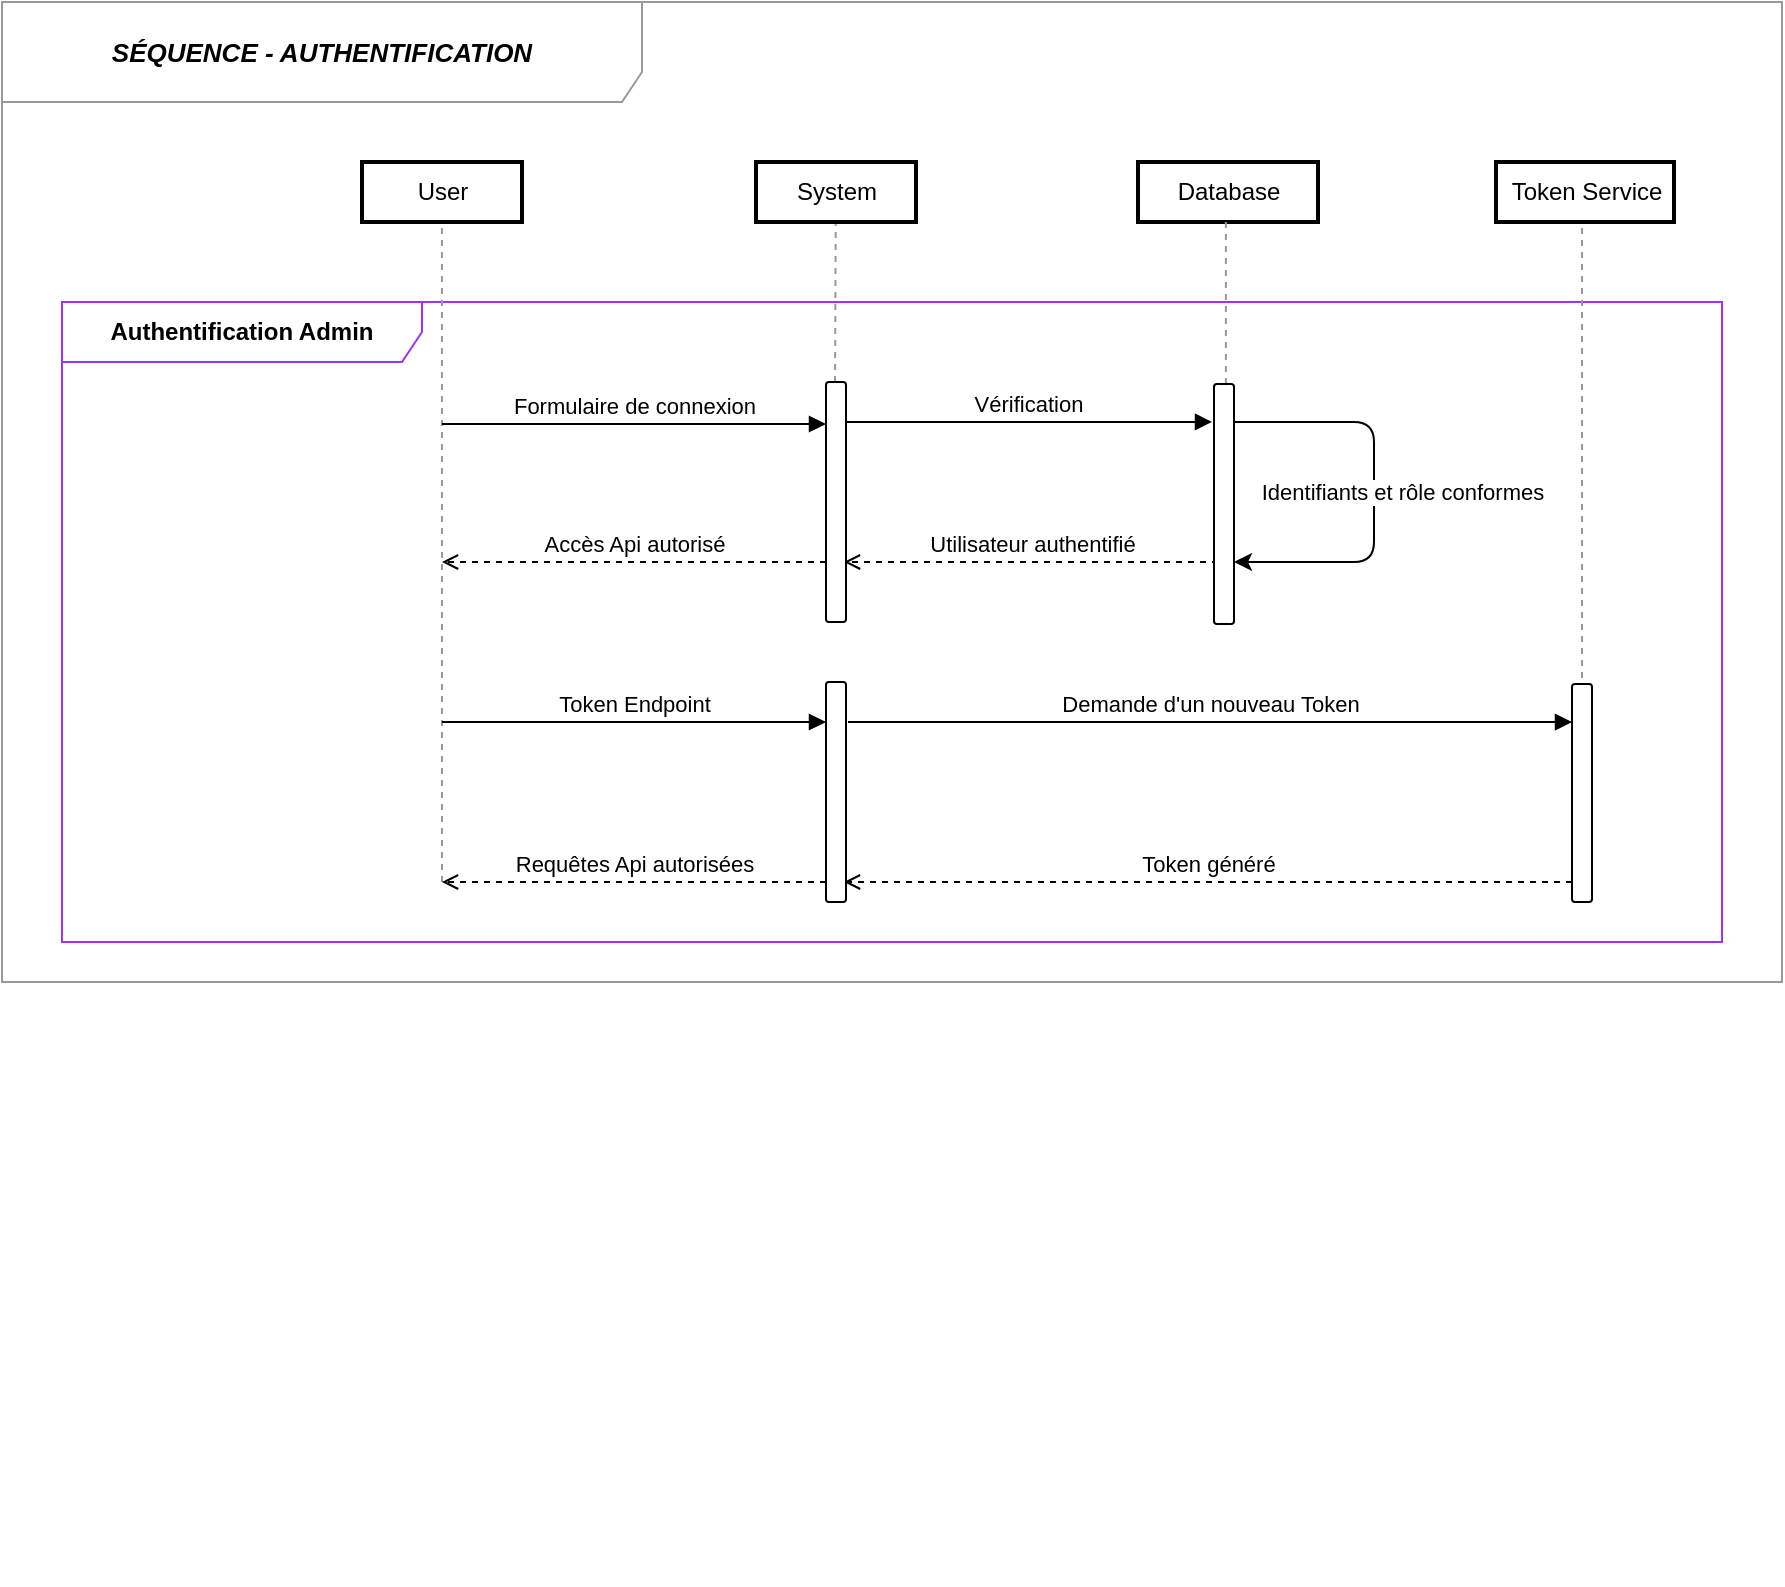 <mxfile version="14.4.7" type="device" pages="3"><diagram id="97yKl8OY9-flEvL32o-E" name="Page-1"><mxGraphModel dx="1917" dy="595" grid="1" gridSize="10" guides="1" tooltips="1" connect="1" arrows="1" fold="1" page="1" pageScale="1" pageWidth="827" pageHeight="1169" math="0" shadow="0"><root><mxCell id="0"/><mxCell id="1" parent="0"/><mxCell id="2PDcDHNJ80dxET8YKz-v-1" value="&lt;div style=&quot;text-align: left&quot;&gt;&lt;span style=&quot;font-size: 13px&quot;&gt;&lt;b&gt;&lt;i&gt;SÉQUENCE - AUTHENTIFICATION&lt;/i&gt;&lt;/b&gt;&lt;/span&gt;&lt;br&gt;&lt;/div&gt;" style="shape=umlFrame;whiteSpace=wrap;html=1;gradientColor=none;swimlaneFillColor=#ffffff;width=320;height=50;strokeColor=#999999;" parent="1" vertex="1"><mxGeometry x="-790" y="70" width="890" height="490" as="geometry"/></mxCell><mxCell id="2PDcDHNJ80dxET8YKz-v-2" value="&lt;div style=&quot;text-align: left&quot;&gt;&lt;span style=&quot;background-color: rgb(255 , 255 , 255)&quot;&gt;&lt;b&gt;Authentification Admin&lt;/b&gt;&lt;/span&gt;&lt;/div&gt;" style="shape=umlFrame;whiteSpace=wrap;html=1;swimlaneFillColor=none;width=180;height=30;strokeColor=#9933FF;" parent="1" vertex="1"><mxGeometry x="-760" y="220" width="830" height="320" as="geometry"/></mxCell><mxCell id="2PDcDHNJ80dxET8YKz-v-4" value="" style="endArrow=none;dashed=1;html=1;exitX=0.4;exitY=1;exitDx=0;exitDy=0;exitPerimeter=0;entryX=0.5;entryY=0;entryDx=0;entryDy=0;strokeColor=#999999;" parent="1" source="2PDcDHNJ80dxET8YKz-v-18" target="2PDcDHNJ80dxET8YKz-v-3" edge="1"><mxGeometry width="50" height="50" relative="1" as="geometry"><mxPoint x="-375" y="758" as="sourcePoint"/><mxPoint x="215.118" y="179.765" as="targetPoint"/></mxGeometry></mxCell><mxCell id="2PDcDHNJ80dxET8YKz-v-5" value="" style="endArrow=none;dashed=1;html=1;entryX=0.944;entryY=0.458;entryDx=0;entryDy=0;entryPerimeter=0;strokeColor=#999999;" parent="1" edge="1"><mxGeometry width="50" height="50" relative="1" as="geometry"><mxPoint x="-570" y="510" as="sourcePoint"/><mxPoint x="-570.014" y="177.502" as="targetPoint"/></mxGeometry></mxCell><mxCell id="2PDcDHNJ80dxET8YKz-v-6" value="User" style="html=1;rounded=0;perimeterSpacing=2;strokeWidth=2;" parent="1" vertex="1"><mxGeometry x="-610" y="150" width="80" height="30" as="geometry"/></mxCell><mxCell id="2PDcDHNJ80dxET8YKz-v-8" value="Token Service" style="html=1;rounded=0;perimeterSpacing=2;strokeWidth=2;" parent="1" vertex="1"><mxGeometry x="-43" y="150" width="89" height="30" as="geometry"/></mxCell><mxCell id="2PDcDHNJ80dxET8YKz-v-9" value="" style="endArrow=none;dashed=1;html=1;exitX=0.5;exitY=0.083;exitDx=0;exitDy=0;exitPerimeter=0;strokeColor=#999999;" parent="1" source="oSbIFqYpYDwff08S4qgl-8" edge="1"><mxGeometry width="50" height="50" relative="1" as="geometry"><mxPoint y="581.1" as="sourcePoint"/><mxPoint y="180" as="targetPoint"/></mxGeometry></mxCell><mxCell id="2PDcDHNJ80dxET8YKz-v-10" value="Formulaire de connexion" style="html=1;verticalAlign=bottom;endArrow=block;fontSize=11;" parent="1" target="2PDcDHNJ80dxET8YKz-v-18" edge="1"><mxGeometry width="80" relative="1" as="geometry"><mxPoint x="-570" y="281" as="sourcePoint"/><mxPoint x="-378.5" y="280" as="targetPoint"/></mxGeometry></mxCell><mxCell id="2PDcDHNJ80dxET8YKz-v-23" value="" style="edgeStyle=elbowEdgeStyle;elbow=horizontal;endArrow=classic;html=1;" parent="1" edge="1"><mxGeometry width="50" height="50" relative="1" as="geometry"><mxPoint x="-174" y="280" as="sourcePoint"/><mxPoint x="-174" y="350" as="targetPoint"/><Array as="points"><mxPoint x="-104" y="280"/><mxPoint x="-94" y="250"/></Array></mxGeometry></mxCell><mxCell id="2PDcDHNJ80dxET8YKz-v-24" value="&lt;span&gt;&lt;font style=&quot;font-size: 11px&quot;&gt;Identifiants et rôle conformes&lt;/font&gt;&lt;/span&gt;" style="edgeLabel;html=1;align=center;verticalAlign=middle;resizable=0;points=[];labelBackgroundColor=#FFFFFF;" parent="2PDcDHNJ80dxET8YKz-v-23" vertex="1" connectable="0"><mxGeometry x="0.595" y="4" relative="1" as="geometry"><mxPoint x="41" y="-39" as="offset"/></mxGeometry></mxCell><mxCell id="2PDcDHNJ80dxET8YKz-v-45" value="" style="endArrow=none;dashed=1;html=1;" parent="1" edge="1"><mxGeometry width="50" height="50" relative="1" as="geometry"><mxPoint y="860" as="sourcePoint"/><mxPoint y="860" as="targetPoint"/></mxGeometry></mxCell><mxCell id="oSbIFqYpYDwff08S4qgl-1" value="Database" style="html=1;rounded=0;perimeterSpacing=2;strokeWidth=2;" parent="1" vertex="1"><mxGeometry x="-222" y="150" width="90" height="30" as="geometry"/></mxCell><mxCell id="oSbIFqYpYDwff08S4qgl-3" value="Vérification" style="html=1;verticalAlign=bottom;endArrow=block;fontSize=11;entryX=-0.1;entryY=0.158;entryDx=0;entryDy=0;entryPerimeter=0;" parent="1" target="oSbIFqYpYDwff08S4qgl-5" edge="1"><mxGeometry width="80" relative="1" as="geometry"><mxPoint x="-368" y="280" as="sourcePoint"/><mxPoint x="-210" y="280" as="targetPoint"/></mxGeometry></mxCell><mxCell id="oSbIFqYpYDwff08S4qgl-4" value="" style="endArrow=none;dashed=1;html=1;strokeColor=#999999;" parent="1" source="oSbIFqYpYDwff08S4qgl-5" edge="1"><mxGeometry width="50" height="50" relative="1" as="geometry"><mxPoint x="-180" y="756" as="sourcePoint"/><mxPoint x="-178.057" y="180" as="targetPoint"/></mxGeometry></mxCell><mxCell id="2PDcDHNJ80dxET8YKz-v-3" value="System" style="html=1;rounded=0;perimeterSpacing=2;strokeWidth=2;" parent="1" vertex="1"><mxGeometry x="-413" y="150" width="80" height="30" as="geometry"/></mxCell><mxCell id="oSbIFqYpYDwff08S4qgl-6" value="Utilisateur authentifié" style="html=1;verticalAlign=bottom;endArrow=open;fontSize=11;endFill=0;exitX=0.2;exitY=0.256;exitDx=0;exitDy=0;exitPerimeter=0;dashed=1;" parent="1" edge="1"><mxGeometry width="80" relative="1" as="geometry"><mxPoint x="-182" y="350.04" as="sourcePoint"/><mxPoint x="-369" y="350" as="targetPoint"/><Array as="points"/></mxGeometry></mxCell><mxCell id="2PDcDHNJ80dxET8YKz-v-18" value="" style="html=1;points=[];perimeter=orthogonalPerimeter;rounded=1;gradientColor=none;" parent="1" vertex="1"><mxGeometry x="-378" y="260" width="10" height="120" as="geometry"/></mxCell><mxCell id="oSbIFqYpYDwff08S4qgl-5" value="" style="html=1;points=[];perimeter=orthogonalPerimeter;rounded=1;gradientColor=none;" parent="1" vertex="1"><mxGeometry x="-184" y="261" width="10" height="120" as="geometry"/></mxCell><mxCell id="oSbIFqYpYDwff08S4qgl-7" value="Demande d'un nouveau Token" style="html=1;verticalAlign=bottom;endArrow=block;fontSize=11;" parent="1" target="oSbIFqYpYDwff08S4qgl-8" edge="1"><mxGeometry width="80" relative="1" as="geometry"><mxPoint x="-367" y="430.04" as="sourcePoint"/><mxPoint x="-184" y="430" as="targetPoint"/></mxGeometry></mxCell><mxCell id="oSbIFqYpYDwff08S4qgl-8" value="" style="html=1;points=[];perimeter=orthogonalPerimeter;rounded=1;gradientColor=none;" parent="1" vertex="1"><mxGeometry x="-5" y="411" width="10" height="109" as="geometry"/></mxCell><mxCell id="oSbIFqYpYDwff08S4qgl-9" value="Token généré" style="html=1;verticalAlign=bottom;endArrow=open;fontSize=11;endFill=0;exitX=0.2;exitY=0.256;exitDx=0;exitDy=0;exitPerimeter=0;dashed=1;" parent="1" edge="1"><mxGeometry width="80" relative="1" as="geometry"><mxPoint x="-5" y="510.04" as="sourcePoint"/><mxPoint x="-369" y="510" as="targetPoint"/><Array as="points"/></mxGeometry></mxCell><mxCell id="oSbIFqYpYDwff08S4qgl-10" value="Requêtes Api autorisées" style="html=1;verticalAlign=bottom;endArrow=open;fontSize=11;endFill=0;exitX=0.2;exitY=0.256;exitDx=0;exitDy=0;exitPerimeter=0;dashed=1;" parent="1" edge="1"><mxGeometry width="80" relative="1" as="geometry"><mxPoint x="-378" y="510.04" as="sourcePoint"/><mxPoint x="-570" y="510" as="targetPoint"/><Array as="points"/></mxGeometry></mxCell><mxCell id="-27dwq1dB17AZkyhPFhm-1" value="" style="html=1;points=[];perimeter=orthogonalPerimeter;rounded=1;gradientColor=none;" parent="1" vertex="1"><mxGeometry x="-378" y="410" width="10" height="110" as="geometry"/></mxCell><mxCell id="-27dwq1dB17AZkyhPFhm-2" value="Token Endpoint" style="html=1;verticalAlign=bottom;endArrow=block;fontSize=11;" parent="1" edge="1"><mxGeometry width="80" relative="1" as="geometry"><mxPoint x="-570" y="430" as="sourcePoint"/><mxPoint x="-378" y="430" as="targetPoint"/></mxGeometry></mxCell><mxCell id="-27dwq1dB17AZkyhPFhm-3" value="Accès Api autorisé" style="html=1;verticalAlign=bottom;endArrow=open;fontSize=11;endFill=0;exitX=0.2;exitY=0.256;exitDx=0;exitDy=0;exitPerimeter=0;dashed=1;" parent="1" edge="1"><mxGeometry width="80" relative="1" as="geometry"><mxPoint x="-378" y="350.04" as="sourcePoint"/><mxPoint x="-570" y="350" as="targetPoint"/><Array as="points"/></mxGeometry></mxCell></root></mxGraphModel></diagram><diagram name="Livraison commande" id="ZWOuRkqsXb_EM6uH1fbn"><mxGraphModel dx="1394" dy="764" grid="1" gridSize="10" guides="1" tooltips="1" connect="1" arrows="1" fold="1" page="1" pageScale="1" pageWidth="1654" pageHeight="2336" math="0" shadow="0"><root><mxCell id="WEB0R3l4MGq5iQru9HjV-0"/><mxCell id="WEB0R3l4MGq5iQru9HjV-1" parent="WEB0R3l4MGq5iQru9HjV-0"/><mxCell id="R4cMAtItwCtdMwxK8LPQ-0" value="&lt;div style=&quot;text-align: center&quot;&gt;&lt;span style=&quot;background-color: rgb(255 , 255 , 255)&quot;&gt;&lt;b&gt;Livraison d'une commande&lt;/b&gt;&lt;/span&gt;&lt;/div&gt;" style="shape=umlFrame;whiteSpace=wrap;html=1;gradientColor=none;swimlaneFillColor=#ffffff;width=200;height=30;" parent="WEB0R3l4MGq5iQru9HjV-1" vertex="1"><mxGeometry x="120" y="80" width="1510" height="1390" as="geometry"/></mxCell><mxCell id="w8gGId_1zlBbqXzs5CFl-0" value="&lt;div style=&quot;text-align: left&quot;&gt;&lt;span style=&quot;background-color: rgb(255 , 255 , 255)&quot;&gt;&lt;b&gt;Statut du livreur&lt;/b&gt;&lt;/span&gt;&lt;/div&gt;" style="shape=umlFrame;whiteSpace=wrap;html=1;gradientColor=none;swimlaneFillColor=none;width=130;height=40;strokeColor=#009900;strokeWidth=2;" parent="WEB0R3l4MGq5iQru9HjV-1" vertex="1"><mxGeometry x="140" y="260" width="1110" height="1190" as="geometry"/></mxCell><mxCell id="uwbu0SGi8edDNDlaioiN-0" value="&lt;div style=&quot;text-align: left&quot;&gt;&lt;span style=&quot;background-color: rgb(255 , 255 , 255)&quot;&gt;&lt;b&gt;Calcul temps de livraison&lt;/b&gt;&lt;/span&gt;&lt;/div&gt;" style="shape=umlFrame;whiteSpace=wrap;html=1;gradientColor=none;swimlaneFillColor=none;width=180;height=34;strokeColor=#3399FF;strokeWidth=2;" parent="WEB0R3l4MGq5iQru9HjV-1" vertex="1"><mxGeometry x="174" y="420" width="1048" height="530" as="geometry"/></mxCell><mxCell id="3eG5eJjS178SuLSOCHhJ-0" value="&lt;div style=&quot;text-align: left&quot;&gt;&lt;span style=&quot;background-color: rgb(255 , 255 , 255)&quot;&gt;&lt;b&gt;Acceptation livraison&lt;/b&gt;&lt;/span&gt;&lt;/div&gt;" style="shape=umlFrame;whiteSpace=wrap;html=1;gradientColor=none;swimlaneFillColor=none;width=162;height=30;strokeColor=#FF3333;" parent="WEB0R3l4MGq5iQru9HjV-1" vertex="1"><mxGeometry x="200" y="667" width="1000" height="263" as="geometry"/></mxCell><mxCell id="ssteEtRukq2e38VHEVAg-7" value="&lt;div style=&quot;text-align: left&quot;&gt;&lt;span style=&quot;background-color: rgb(255 , 255 , 255)&quot;&gt;&lt;b&gt;Paiement sur place&lt;/b&gt;&lt;/span&gt;&lt;/div&gt;" style="shape=umlFrame;whiteSpace=wrap;html=1;gradientColor=none;swimlaneFillColor=none;width=146;height=30;strokeColor=#3399FF;strokeWidth=2;" parent="WEB0R3l4MGq5iQru9HjV-1" vertex="1"><mxGeometry x="171" y="1160" width="1048" height="100" as="geometry"/></mxCell><mxCell id="354mneva1Qrx9jrgCuiJ-0" value="" style="shape=umlLifeline;participant=umlActor;perimeter=lifelinePerimeter;whiteSpace=wrap;html=1;container=1;collapsible=0;recursiveResize=0;verticalAlign=top;spacingTop=36;labelBackgroundColor=#ffffff;outlineConnect=0;rounded=1;strokeColor=#009900;gradientColor=none;size=40;" parent="WEB0R3l4MGq5iQru9HjV-1" vertex="1"><mxGeometry x="220" y="150" width="20" height="1290" as="geometry"/></mxCell><mxCell id="T_Lq2l1ZhFdLMep7qThl-0" value="" style="shape=umlLifeline;participant=umlActor;perimeter=lifelinePerimeter;whiteSpace=wrap;html=1;container=1;collapsible=0;recursiveResize=0;verticalAlign=top;spacingTop=36;labelBackgroundColor=#ffffff;outlineConnect=0;rounded=1;strokeColor=#009900;gradientColor=none;size=40;" parent="WEB0R3l4MGq5iQru9HjV-1" vertex="1"><mxGeometry x="940" y="150" width="20" height="1290" as="geometry"/></mxCell><mxCell id="8b4yy8906pjeOTomN8t--4" value="" style="html=1;points=[];perimeter=orthogonalPerimeter;rounded=1;gradientColor=none;" parent="T_Lq2l1ZhFdLMep7qThl-0" vertex="1"><mxGeometry x="5" y="130" width="10" height="130" as="geometry"/></mxCell><mxCell id="WPyGbicEcxAgXqHUyOIj-2" value="" style="html=1;points=[];perimeter=orthogonalPerimeter;rounded=1;gradientColor=none;" parent="T_Lq2l1ZhFdLMep7qThl-0" vertex="1"><mxGeometry x="5" y="830" width="10" height="170" as="geometry"/></mxCell><mxCell id="uOnJpqTVTXsAI9ddlCGG-0" value="" style="shape=umlLifeline;participant=umlActor;perimeter=lifelinePerimeter;whiteSpace=wrap;html=1;container=1;collapsible=0;recursiveResize=0;verticalAlign=top;spacingTop=36;labelBackgroundColor=#ffffff;outlineConnect=0;rounded=1;strokeColor=#009900;gradientColor=none;size=40;" parent="WEB0R3l4MGq5iQru9HjV-1" vertex="1"><mxGeometry x="1150" y="150" width="20" height="1290" as="geometry"/></mxCell><mxCell id="ssteEtRukq2e38VHEVAg-8" value="" style="html=1;points=[];perimeter=orthogonalPerimeter;rounded=1;gradientColor=none;" parent="uOnJpqTVTXsAI9ddlCGG-0" vertex="1"><mxGeometry x="5" y="1035" width="10" height="62" as="geometry"/></mxCell><mxCell id="pNqK_z4IAS50ytQpRtOB-0" value=":Livreur&lt;br&gt;" style="text;html=1;resizable=0;points=[];autosize=1;align=center;verticalAlign=top;spacingTop=-4;" parent="WEB0R3l4MGq5iQru9HjV-1" vertex="1"><mxGeometry x="200" y="200" width="60" height="20" as="geometry"/></mxCell><mxCell id="pNqK_z4IAS50ytQpRtOB-1" value=":Système de &lt;br&gt;géolocalisation" style="text;html=1;resizable=0;points=[];autosize=1;align=center;verticalAlign=top;spacingTop=-4;" parent="WEB0R3l4MGq5iQru9HjV-1" vertex="1"><mxGeometry x="905" y="200" width="90" height="30" as="geometry"/></mxCell><mxCell id="pNqK_z4IAS50ytQpRtOB-2" value=":Système de&lt;br&gt;paiement&lt;br&gt;" style="text;html=1;resizable=0;points=[];autosize=1;align=center;verticalAlign=top;spacingTop=-4;" parent="WEB0R3l4MGq5iQru9HjV-1" vertex="1"><mxGeometry x="1120" y="200" width="80" height="30" as="geometry"/></mxCell><mxCell id="ohSg3kIBQiObtV7oMPIW-0" value=":System" style="html=1;gradientColor=none;rounded=1;" parent="WEB0R3l4MGq5iQru9HjV-1" vertex="1"><mxGeometry x="434" y="150" width="110" height="50" as="geometry"/></mxCell><mxCell id="BLJwd0H3DOx2jD2qijBZ-0" value="" style="endArrow=none;dashed=1;html=1;" parent="WEB0R3l4MGq5iQru9HjV-1" source="ssteEtRukq2e38VHEVAg-4" edge="1"><mxGeometry width="50" height="50" relative="1" as="geometry"><mxPoint x="489" y="280" as="sourcePoint"/><mxPoint x="489" y="200" as="targetPoint"/></mxGeometry></mxCell><mxCell id="gqORri92tehJHnuZKqOa-0" value="envoiAdresseClient()" style="html=1;verticalAlign=bottom;endArrow=block;fontSize=11;exitX=1.247;exitY=0.043;exitDx=0;exitDy=0;exitPerimeter=0;" parent="WEB0R3l4MGq5iQru9HjV-1" edge="1"><mxGeometry width="80" relative="1" as="geometry"><mxPoint x="496.143" y="321.429" as="sourcePoint"/><mxPoint x="945" y="321.429" as="targetPoint"/></mxGeometry></mxCell><mxCell id="CLehg4S_KWj9fMtEqtsN-0" value="positionLivreur()" style="html=1;verticalAlign=bottom;endArrow=block;fontSize=11;" parent="WEB0R3l4MGq5iQru9HjV-1" edge="1"><mxGeometry x="0.25" y="-54" width="80" relative="1" as="geometry"><mxPoint x="955" y="322.833" as="sourcePoint"/><mxPoint x="955" y="382.833" as="targetPoint"/><Array as="points"><mxPoint x="1045" y="322.833"/><mxPoint x="1045" y="382.833"/></Array><mxPoint x="50" y="34" as="offset"/></mxGeometry></mxCell><mxCell id="JFjG7IoQuf7xKy9AYRL7-0" value="returnPositionLivreur" style="html=1;verticalAlign=bottom;endArrow=open;fontSize=11;dashed=1;endFill=0;" parent="WEB0R3l4MGq5iQru9HjV-1" target="8b4yy8906pjeOTomN8t--2" edge="1"><mxGeometry width="80" relative="1" as="geometry"><mxPoint x="945" y="389" as="sourcePoint"/><mxPoint x="432" y="389" as="targetPoint"/></mxGeometry></mxCell><mxCell id="uwbu0SGi8edDNDlaioiN-1" value="" style="endArrow=none;dashed=1;html=1;strokeColor=#3399FF;exitX=-0.001;exitY=0.539;exitDx=0;exitDy=0;exitPerimeter=0;entryX=1.002;entryY=0.535;entryDx=0;entryDy=0;entryPerimeter=0;" parent="WEB0R3l4MGq5iQru9HjV-1" edge="1"><mxGeometry width="50" height="50" relative="1" as="geometry"><mxPoint x="172.941" y="565.353" as="sourcePoint"/><mxPoint x="1223.529" y="564.176" as="targetPoint"/></mxGeometry></mxCell><mxCell id="6GtWOhxDiiX65euD6Abx-0" value="&lt;b&gt;&lt;font color=&quot;#3399ff&quot;&gt;Si durée livraison &amp;gt; 20min&lt;/font&gt;&lt;/b&gt;" style="text;html=1;" parent="WEB0R3l4MGq5iQru9HjV-1" vertex="1"><mxGeometry x="183.5" y="475" width="140" height="30" as="geometry"/></mxCell><mxCell id="6GtWOhxDiiX65euD6Abx-1" value="&lt;b&gt;&lt;font color=&quot;#3399ff&quot;&gt;Si durée livraison &amp;lt; 20min&lt;/font&gt;&lt;/b&gt;" style="text;html=1;" parent="WEB0R3l4MGq5iQru9HjV-1" vertex="1"><mxGeometry x="183.5" y="578" width="140" height="30" as="geometry"/></mxCell><mxCell id="Wh5oMp81qJ1DH_Tn5o5D-0" value="stopLivraison" style="html=1;verticalAlign=bottom;endArrow=open;fontSize=11;dashed=1;endFill=0;" parent="WEB0R3l4MGq5iQru9HjV-1" edge="1"><mxGeometry width="80" relative="1" as="geometry"><mxPoint x="484" y="530.0" as="sourcePoint"/><mxPoint x="231.5" y="530" as="targetPoint"/></mxGeometry></mxCell><mxCell id="Wh5oMp81qJ1DH_Tn5o5D-1" value="startLivraison" style="html=1;verticalAlign=bottom;endArrow=open;fontSize=11;dashed=1;endFill=0;" parent="WEB0R3l4MGq5iQru9HjV-1" edge="1"><mxGeometry width="80" relative="1" as="geometry"><mxPoint x="485" y="876.0" as="sourcePoint"/><mxPoint x="231" y="876" as="targetPoint"/></mxGeometry></mxCell><mxCell id="9GJlBmEMQRUmACbdeUsp-0" value="&lt;font color=&quot;#009900&quot;&gt;&lt;b&gt;Si statut = libre&lt;/b&gt;&lt;/font&gt;" style="text;html=1;resizable=0;points=[];autosize=1;align=left;verticalAlign=top;spacingTop=-4;fontSize=11;strokeWidth=1;" parent="WEB0R3l4MGq5iQru9HjV-1" vertex="1"><mxGeometry x="150" y="313" width="90" height="10" as="geometry"/></mxCell><mxCell id="_9ehdp3Di0DgGZwLJUIL-0" value="" style="endArrow=none;dashed=1;html=1;strokeColor=#009900;exitX=-0.001;exitY=0.748;exitDx=0;exitDy=0;exitPerimeter=0;" parent="WEB0R3l4MGq5iQru9HjV-1" edge="1"><mxGeometry width="50" height="50" relative="1" as="geometry"><mxPoint x="140" y="976" as="sourcePoint"/><mxPoint x="1250" y="979" as="targetPoint"/></mxGeometry></mxCell><mxCell id="8b4yy8906pjeOTomN8t--2" value="" style="html=1;points=[];perimeter=orthogonalPerimeter;rounded=1;gradientColor=none;" parent="WEB0R3l4MGq5iQru9HjV-1" vertex="1"><mxGeometry x="484" y="280" width="10" height="380" as="geometry"/></mxCell><mxCell id="8b4yy8906pjeOTomN8t--5" value="affichageInfosLivraison" style="html=1;verticalAlign=bottom;endArrow=open;fontSize=11;dashed=1;endFill=0;" parent="WEB0R3l4MGq5iQru9HjV-1" edge="1"><mxGeometry width="80" relative="1" as="geometry"><mxPoint x="484" y="635.0" as="sourcePoint"/><mxPoint x="230" y="635.0" as="targetPoint"/></mxGeometry></mxCell><mxCell id="WPyGbicEcxAgXqHUyOIj-0" value="modificationStatut" style="html=1;verticalAlign=bottom;endArrow=open;fontSize=11;dashed=1;endFill=0;exitX=0.6;exitY=0.978;exitDx=0;exitDy=0;exitPerimeter=0;" parent="WEB0R3l4MGq5iQru9HjV-1" edge="1"><mxGeometry width="80" relative="1" as="geometry"><mxPoint x="491.429" y="906.0" as="sourcePoint"/><mxPoint x="230.071" y="906.0" as="targetPoint"/></mxGeometry></mxCell><mxCell id="WPyGbicEcxAgXqHUyOIj-1" value="&lt;font color=&quot;#009900&quot;&gt;&lt;b&gt;Si statut = en livraison&lt;/b&gt;&lt;/font&gt;" style="text;html=1;resizable=0;points=[];autosize=1;align=left;verticalAlign=top;spacingTop=-4;fontSize=11;strokeWidth=1;" parent="WEB0R3l4MGq5iQru9HjV-1" vertex="1"><mxGeometry x="150" y="990" width="130" height="10" as="geometry"/></mxCell><mxCell id="WPyGbicEcxAgXqHUyOIj-3" value="positionLivreur()" style="html=1;verticalAlign=bottom;endArrow=block;fontSize=11;entryX=1.265;entryY=0.307;entryDx=0;entryDy=0;entryPerimeter=0;" parent="WEB0R3l4MGq5iQru9HjV-1" edge="1"><mxGeometry x="0.166" y="-47" width="80" relative="1" as="geometry"><mxPoint x="955" y="1016.333" as="sourcePoint"/><mxPoint x="957.647" y="1048.676" as="targetPoint"/><Array as="points"><mxPoint x="1045" y="1016.333"/><mxPoint x="1045" y="1048.5"/><mxPoint x="1000" y="1048.5"/></Array><mxPoint x="45" y="35" as="offset"/></mxGeometry></mxCell><mxCell id="WPyGbicEcxAgXqHUyOIj-4" value="" style="html=1;points=[];perimeter=orthogonalPerimeter;rounded=1;gradientColor=none;" parent="WEB0R3l4MGq5iQru9HjV-1" vertex="1"><mxGeometry x="484" y="975" width="10" height="175" as="geometry"/></mxCell><mxCell id="WPyGbicEcxAgXqHUyOIj-5" value="returnPositionLivreur" style="html=1;verticalAlign=bottom;endArrow=open;fontSize=11;dashed=1;endFill=0;" parent="WEB0R3l4MGq5iQru9HjV-1" target="WPyGbicEcxAgXqHUyOIj-4" edge="1"><mxGeometry width="80" relative="1" as="geometry"><mxPoint x="945" y="1046.5" as="sourcePoint"/><mxPoint x="510" y="1047" as="targetPoint"/></mxGeometry></mxCell><mxCell id="WPyGbicEcxAgXqHUyOIj-8" value="actualisationPosition()" style="html=1;verticalAlign=bottom;endArrow=block;fontSize=11;entryX=1.265;entryY=0.307;entryDx=0;entryDy=0;entryPerimeter=0;" parent="WEB0R3l4MGq5iQru9HjV-1" edge="1"><mxGeometry x="0.166" y="-68" width="80" relative="1" as="geometry"><mxPoint x="494" y="1081.333" as="sourcePoint"/><mxPoint x="496.647" y="1113.676" as="targetPoint"/><Array as="points"><mxPoint x="584" y="1081.333"/><mxPoint x="584" y="1113.5"/><mxPoint x="539" y="1113.5"/></Array><mxPoint x="68" y="61" as="offset"/></mxGeometry></mxCell><mxCell id="WPyGbicEcxAgXqHUyOIj-9" value="modificationStatut" style="html=1;verticalAlign=bottom;endArrow=open;fontSize=11;dashed=1;endFill=0;" parent="WEB0R3l4MGq5iQru9HjV-1" source="WPyGbicEcxAgXqHUyOIj-4" edge="1"><mxGeometry width="80" relative="1" as="geometry"><mxPoint x="421.5" y="1030.0" as="sourcePoint"/><mxPoint x="230" y="1030.0" as="targetPoint"/></mxGeometry></mxCell><mxCell id="_aDwpZCUw8sMrqua1Jy7-0" value="actualisationPageLivraison" style="html=1;verticalAlign=bottom;endArrow=open;fontSize=11;dashed=1;endFill=0;" parent="WEB0R3l4MGq5iQru9HjV-1" edge="1"><mxGeometry x="0.247" y="-2" width="80" relative="1" as="geometry"><mxPoint x="484" y="1132.5" as="sourcePoint"/><mxPoint x="349.324" y="1132.5" as="targetPoint"/><mxPoint as="offset"/></mxGeometry></mxCell><mxCell id="ssteEtRukq2e38VHEVAg-0" value="" style="shape=umlLifeline;participant=umlActor;perimeter=lifelinePerimeter;whiteSpace=wrap;html=1;container=1;collapsible=0;recursiveResize=0;verticalAlign=top;spacingTop=36;labelBackgroundColor=#ffffff;outlineConnect=0;rounded=1;strokeColor=#009900;gradientColor=none;size=40;" parent="WEB0R3l4MGq5iQru9HjV-1" vertex="1"><mxGeometry x="340" y="150" width="20" height="1290" as="geometry"/></mxCell><mxCell id="ssteEtRukq2e38VHEVAg-1" value=":Acheteur&lt;br&gt;" style="text;html=1;resizable=0;points=[];autosize=1;align=center;verticalAlign=top;spacingTop=-4;" parent="WEB0R3l4MGq5iQru9HjV-1" vertex="1"><mxGeometry x="315" y="200" width="70" height="20" as="geometry"/></mxCell><mxCell id="ssteEtRukq2e38VHEVAg-2" value="" style="endArrow=none;dashed=1;html=1;strokeColor=#009900;exitX=-0.001;exitY=0.748;exitDx=0;exitDy=0;exitPerimeter=0;" parent="WEB0R3l4MGq5iQru9HjV-1" edge="1"><mxGeometry width="50" height="50" relative="1" as="geometry"><mxPoint x="143" y="1273" as="sourcePoint"/><mxPoint x="1253" y="1276.0" as="targetPoint"/></mxGeometry></mxCell><mxCell id="ssteEtRukq2e38VHEVAg-3" value="&lt;font color=&quot;#009900&quot;&gt;&lt;b&gt;Si statut = livraison terminée&lt;/b&gt;&lt;/font&gt;" style="text;html=1;resizable=0;points=[];autosize=1;align=left;verticalAlign=top;spacingTop=-4;fontSize=11;strokeWidth=1;" parent="WEB0R3l4MGq5iQru9HjV-1" vertex="1"><mxGeometry x="150" y="1293" width="160" height="10" as="geometry"/></mxCell><mxCell id="ssteEtRukq2e38VHEVAg-4" value="" style="html=1;points=[];perimeter=orthogonalPerimeter;rounded=1;gradientColor=none;" parent="WEB0R3l4MGq5iQru9HjV-1" vertex="1"><mxGeometry x="484" y="1313" width="10" height="117" as="geometry"/></mxCell><mxCell id="ssteEtRukq2e38VHEVAg-5" value="modificationStatut" style="html=1;verticalAlign=bottom;endArrow=open;fontSize=11;dashed=1;endFill=0;" parent="WEB0R3l4MGq5iQru9HjV-1" edge="1"><mxGeometry width="80" relative="1" as="geometry"><mxPoint x="484" y="1356.0" as="sourcePoint"/><mxPoint x="230" y="1356.0" as="targetPoint"/></mxGeometry></mxCell><mxCell id="ssteEtRukq2e38VHEVAg-9" value="notificationPaiementValide()" style="html=1;verticalAlign=bottom;endArrow=block;fontSize=11;exitX=1.247;exitY=0.043;exitDx=0;exitDy=0;exitPerimeter=0;" parent="WEB0R3l4MGq5iQru9HjV-1" target="ssteEtRukq2e38VHEVAg-8" edge="1"><mxGeometry width="80" relative="1" as="geometry"><mxPoint x="230.143" y="1219.929" as="sourcePoint"/><mxPoint x="679" y="1219.929" as="targetPoint"/></mxGeometry></mxCell><mxCell id="ssteEtRukq2e38VHEVAg-11" value="livraisonTerminee" style="html=1;verticalAlign=bottom;endArrow=open;fontSize=11;dashed=1;endFill=0;" parent="WEB0R3l4MGq5iQru9HjV-1" edge="1"><mxGeometry width="80" relative="1" as="geometry"><mxPoint x="484" y="1420" as="sourcePoint"/><mxPoint x="349.071" y="1420" as="targetPoint"/></mxGeometry></mxCell><mxCell id="ssteEtRukq2e38VHEVAg-12" value="modificationStock()" style="html=1;verticalAlign=bottom;endArrow=block;fontSize=11;entryX=1.265;entryY=0.307;entryDx=0;entryDy=0;entryPerimeter=0;" parent="WEB0R3l4MGq5iQru9HjV-1" edge="1"><mxGeometry x="0.166" y="-56" width="80" relative="1" as="geometry"><mxPoint x="494" y="1369" as="sourcePoint"/><mxPoint x="496.647" y="1402" as="targetPoint"/><Array as="points"><mxPoint x="584" y="1369.333"/><mxPoint x="584" y="1401.5"/><mxPoint x="539" y="1401.5"/></Array><mxPoint x="57" y="51" as="offset"/></mxGeometry></mxCell><mxCell id="ssteEtRukq2e38VHEVAg-13" value="modifiicationStatut(enLivraison)" style="html=1;verticalAlign=bottom;endArrow=block;fontSize=11;entryX=1.265;entryY=0.307;entryDx=0;entryDy=0;entryPerimeter=0;" parent="WEB0R3l4MGq5iQru9HjV-1" edge="1"><mxGeometry x="0.166" y="-96" width="80" relative="1" as="geometry"><mxPoint x="495" y="873" as="sourcePoint"/><mxPoint x="497.647" y="906" as="targetPoint"/><Array as="points"><mxPoint x="585" y="873.333"/><mxPoint x="585" y="905.5"/><mxPoint x="540" y="905.5"/></Array><mxPoint x="97" y="94" as="offset"/></mxGeometry></mxCell><mxCell id="ssteEtRukq2e38VHEVAg-14" value="modifiicationStatut(libre)" style="html=1;verticalAlign=bottom;endArrow=block;fontSize=11;entryX=1.265;entryY=0.307;entryDx=0;entryDy=0;entryPerimeter=0;" parent="WEB0R3l4MGq5iQru9HjV-1" edge="1"><mxGeometry x="0.166" y="76" width="80" relative="1" as="geometry"><mxPoint x="494" y="1324.5" as="sourcePoint"/><mxPoint x="496.647" y="1357.5" as="targetPoint"/><Array as="points"><mxPoint x="584" y="1324.833"/><mxPoint x="584" y="1357"/><mxPoint x="539" y="1357"/></Array><mxPoint x="77" y="-76" as="offset"/></mxGeometry></mxCell><mxCell id="r1wm_qi4GN-fAcNsKdHm-0" value="Pour obtenir le statut libre, le livreur doit être connecté à la plateforme ExpressFood avec les identifiants fournis lors de son inscription" style="shape=note;whiteSpace=wrap;html=1;size=14;verticalAlign=top;align=left;spacingTop=5;rounded=1;gradientColor=none;spacingLeft=8;spacingRight=8;" parent="WEB0R3l4MGq5iQru9HjV-1" vertex="1"><mxGeometry x="1279" y="260" width="331" height="60" as="geometry"/></mxCell><mxCell id="r1wm_qi4GN-fAcNsKdHm-1" value="Pour se rendre &quot;indisponible&quot;, le livreur doit se déconnecter de la plateforme." style="shape=note;whiteSpace=wrap;html=1;size=14;verticalAlign=top;align=left;spacingTop=5;rounded=1;gradientColor=none;spacingLeft=8;spacingRight=8;" parent="WEB0R3l4MGq5iQru9HjV-1" vertex="1"><mxGeometry x="1270" y="1295.714" width="331" height="60" as="geometry"/></mxCell><mxCell id="r1wm_qi4GN-fAcNsKdHm-2" value="envoiAdresseClient()" style="html=1;verticalAlign=bottom;endArrow=block;fontSize=11;entryX=1.265;entryY=0.307;entryDx=0;entryDy=0;entryPerimeter=0;" parent="WEB0R3l4MGq5iQru9HjV-1" edge="1"><mxGeometry x="0.166" y="-66" width="80" relative="1" as="geometry"><mxPoint x="494" y="603.0" as="sourcePoint"/><mxPoint x="496.647" y="636" as="targetPoint"/><Array as="points"><mxPoint x="584" y="603.333"/><mxPoint x="584" y="635.5"/><mxPoint x="539" y="635.5"/></Array><mxPoint x="67" y="59" as="offset"/></mxGeometry></mxCell><mxCell id="r1wm_qi4GN-fAcNsKdHm-6" value="En statut libre, le livreur reçoit les commandes des clients dans son périmètre. Il reste néanmoins libre d'accepter ou de refuser des livraisons" style="shape=note;whiteSpace=wrap;html=1;size=14;verticalAlign=top;align=left;spacingTop=5;rounded=1;gradientColor=none;spacingLeft=8;spacingRight=8;" parent="WEB0R3l4MGq5iQru9HjV-1" vertex="1"><mxGeometry x="1260" y="667" width="331" height="60" as="geometry"/></mxCell><mxCell id="3eG5eJjS178SuLSOCHhJ-1" value="&lt;b&gt;&lt;font color=&quot;#ff3333&quot;&gt;Si refus livraison&lt;/font&gt;&lt;/b&gt;" style="text;html=1;" parent="WEB0R3l4MGq5iQru9HjV-1" vertex="1"><mxGeometry x="215" y="710" width="140" height="30" as="geometry"/></mxCell><mxCell id="3eG5eJjS178SuLSOCHhJ-2" value="" style="html=1;points=[];perimeter=orthogonalPerimeter;rounded=1;gradientColor=none;" parent="WEB0R3l4MGq5iQru9HjV-1" vertex="1"><mxGeometry x="484" y="695" width="10" height="86" as="geometry"/></mxCell><mxCell id="3eG5eJjS178SuLSOCHhJ-3" value="livreurSuivant()" style="html=1;verticalAlign=bottom;endArrow=block;fontSize=11;entryX=1.265;entryY=0.307;entryDx=0;entryDy=0;entryPerimeter=0;" parent="WEB0R3l4MGq5iQru9HjV-1" edge="1"><mxGeometry x="0.166" y="-47" width="80" relative="1" as="geometry"><mxPoint x="494" y="707.0" as="sourcePoint"/><mxPoint x="496.647" y="740" as="targetPoint"/><Array as="points"><mxPoint x="584" y="707.333"/><mxPoint x="584" y="739.5"/><mxPoint x="539" y="739.5"/></Array><mxPoint x="47" y="38" as="offset"/></mxGeometry></mxCell><mxCell id="3eG5eJjS178SuLSOCHhJ-4" value="&lt;b&gt;&lt;font color=&quot;#ff3333&quot;&gt;Si livraison acceptée&lt;/font&gt;&lt;/b&gt;" style="text;html=1;" parent="WEB0R3l4MGq5iQru9HjV-1" vertex="1"><mxGeometry x="215" y="805" width="140" height="30" as="geometry"/></mxCell><mxCell id="3eG5eJjS178SuLSOCHhJ-5" value="" style="html=1;points=[];perimeter=orthogonalPerimeter;rounded=1;gradientColor=none;" parent="WEB0R3l4MGq5iQru9HjV-1" vertex="1"><mxGeometry x="484" y="821" width="10" height="100" as="geometry"/></mxCell><mxCell id="3eG5eJjS178SuLSOCHhJ-6" value="Choix du livreur suivant dans la liste des livreurs les plus proches de l'adresse du client." style="shape=note;whiteSpace=wrap;html=1;size=14;verticalAlign=top;align=left;spacingTop=5;rounded=1;gradientColor=none;spacingLeft=8;spacingRight=8;" parent="WEB0R3l4MGq5iQru9HjV-1" vertex="1"><mxGeometry x="709.5" y="695" width="331" height="60" as="geometry"/></mxCell><mxCell id="3eG5eJjS178SuLSOCHhJ-7" value="" style="endArrow=none;dashed=1;html=1;strokeColor=#FF3333;entryX=1.002;entryY=0.464;entryDx=0;entryDy=0;entryPerimeter=0;" parent="WEB0R3l4MGq5iQru9HjV-1" target="3eG5eJjS178SuLSOCHhJ-0" edge="1"><mxGeometry width="50" height="50" relative="1" as="geometry"><mxPoint x="199" y="789" as="sourcePoint"/><mxPoint x="1233.529" y="574.176" as="targetPoint"/></mxGeometry></mxCell><mxCell id="FhEEDC7NcTs69Y7kPfxC-0" value="&lt;font color=&quot;#009900&quot;&gt;&lt;b&gt;&amp;amp; ≠ indisponible&lt;/b&gt;&lt;br&gt;&lt;/font&gt;" style="text;html=1;resizable=0;points=[];autosize=1;align=left;verticalAlign=top;spacingTop=-4;fontSize=11;strokeWidth=1;" vertex="1" parent="WEB0R3l4MGq5iQru9HjV-1"><mxGeometry x="150" y="340" width="100" height="10" as="geometry"/></mxCell><mxCell id="FhEEDC7NcTs69Y7kPfxC-1" value="Le livreur peut choisir deux statuts : libre ou indisponible. Les deux autres statuts (enCours et livraisonTerminée) sont automatiquement ajoutés lorque le livreur prend une commande et lorsqu'il a finit la livraison" style="shape=note;whiteSpace=wrap;html=1;size=14;verticalAlign=top;align=left;spacingTop=5;rounded=1;gradientColor=none;spacingLeft=8;spacingRight=8;" vertex="1" parent="WEB0R3l4MGq5iQru9HjV-1"><mxGeometry x="1279" y="340" width="331" height="80" as="geometry"/></mxCell></root></mxGraphModel></diagram><diagram name="Ajout plat du jour" id="ay84VoeEdorZGM5PqChj"><mxGraphModel dx="1394" dy="764" grid="1" gridSize="10" guides="1" tooltips="1" connect="1" arrows="1" fold="1" page="1" pageScale="1" pageWidth="1654" pageHeight="2336" math="0" shadow="0"><root><mxCell id="YE4TnGzsQv0I86IZ4org-0"/><mxCell id="YE4TnGzsQv0I86IZ4org-1" parent="YE4TnGzsQv0I86IZ4org-0"/><mxCell id="mm7ky6yUWi7vb0nVWVHq-0" value="&lt;div style=&quot;text-align: center&quot;&gt;&lt;span style=&quot;background-color: rgb(255 , 255 , 255)&quot;&gt;&lt;b&gt;Ajout d'un plat du jour&lt;/b&gt;&lt;/span&gt;&lt;/div&gt;" style="shape=umlFrame;whiteSpace=wrap;html=1;gradientColor=none;swimlaneFillColor=#ffffff;width=160;height=30;" parent="YE4TnGzsQv0I86IZ4org-1" vertex="1"><mxGeometry x="120" y="70" width="1150" height="550" as="geometry"/></mxCell><mxCell id="Wvd6_JBo3mFom1m9VW0S-0" value="" style="shape=umlLifeline;participant=umlActor;perimeter=lifelinePerimeter;whiteSpace=wrap;html=1;container=1;collapsible=0;recursiveResize=0;verticalAlign=top;spacingTop=36;labelBackgroundColor=#ffffff;outlineConnect=0;rounded=1;strokeColor=#009900;gradientColor=none;size=40;" parent="YE4TnGzsQv0I86IZ4org-1" vertex="1"><mxGeometry x="220" y="150" width="20" height="450" as="geometry"/></mxCell><mxCell id="WXjxb9LahpzxPWxsukQ4-0" value=":Express Food" style="text;html=1;resizable=0;points=[];autosize=1;align=center;verticalAlign=top;spacingTop=-4;" parent="YE4TnGzsQv0I86IZ4org-1" vertex="1"><mxGeometry x="185" y="200" width="90" height="20" as="geometry"/></mxCell><mxCell id="WXjxb9LahpzxPWxsukQ4-1" value="" style="shape=umlLifeline;participant=umlActor;perimeter=lifelinePerimeter;whiteSpace=wrap;html=1;container=1;collapsible=0;recursiveResize=0;verticalAlign=top;spacingTop=36;labelBackgroundColor=#ffffff;outlineConnect=0;rounded=1;strokeColor=#009900;gradientColor=none;size=40;" parent="YE4TnGzsQv0I86IZ4org-1" vertex="1"><mxGeometry x="1040" y="150" width="20" height="440" as="geometry"/></mxCell><mxCell id="KDgxrNgUy-xnUIdBZvO_-3" value="" style="html=1;points=[];perimeter=orthogonalPerimeter;rounded=1;gradientColor=none;" parent="WXjxb9LahpzxPWxsukQ4-1" vertex="1"><mxGeometry x="5" y="370" width="10" height="70" as="geometry"/></mxCell><mxCell id="WXjxb9LahpzxPWxsukQ4-2" value=":Livreur" style="text;html=1;resizable=0;points=[];autosize=1;align=center;verticalAlign=top;spacingTop=-4;" parent="YE4TnGzsQv0I86IZ4org-1" vertex="1"><mxGeometry x="1019" y="200" width="60" height="20" as="geometry"/></mxCell><mxCell id="hxAVchDXLeMo5kcyc6W4-0" value=":System" style="html=1;gradientColor=none;rounded=1;" parent="YE4TnGzsQv0I86IZ4org-1" vertex="1"><mxGeometry x="370" y="150" width="110" height="50" as="geometry"/></mxCell><mxCell id="UvrnLz4J4bBoY4CVBqbr-0" value="" style="endArrow=none;dashed=1;html=1;entryX=0.5;entryY=1;entryDx=0;entryDy=0;" parent="YE4TnGzsQv0I86IZ4org-1" source="KDgxrNgUy-xnUIdBZvO_-6" target="hxAVchDXLeMo5kcyc6W4-0" edge="1"><mxGeometry width="50" height="50" relative="1" as="geometry"><mxPoint x="450" y="300" as="sourcePoint"/><mxPoint x="450" y="220" as="targetPoint"/></mxGeometry></mxCell><mxCell id="NkkEx_kRzObVMWdDxZs4-0" value="" style="html=1;points=[];perimeter=orthogonalPerimeter;rounded=1;gradientColor=none;" parent="YE4TnGzsQv0I86IZ4org-1" vertex="1"><mxGeometry x="420" y="240" width="10" height="90" as="geometry"/></mxCell><mxCell id="MHEDTV41nVMyWTHFnZAB-0" value="ajoutPlat()" style="html=1;verticalAlign=bottom;endArrow=block;fontSize=11;entryX=0.1;entryY=0.003;entryDx=0;entryDy=0;entryPerimeter=0;" parent="YE4TnGzsQv0I86IZ4org-1" edge="1"><mxGeometry width="80" relative="1" as="geometry"><mxPoint x="229.5" y="260" as="sourcePoint"/><mxPoint x="421" y="260" as="targetPoint"/></mxGeometry></mxCell><mxCell id="MHEDTV41nVMyWTHFnZAB-1" value="ajoutCat()" style="html=1;verticalAlign=bottom;endArrow=block;fontSize=11;entryX=0.1;entryY=0.003;entryDx=0;entryDy=0;entryPerimeter=0;" parent="YE4TnGzsQv0I86IZ4org-1" edge="1"><mxGeometry width="80" relative="1" as="geometry"><mxPoint x="230" y="290" as="sourcePoint"/><mxPoint x="421.5" y="290" as="targetPoint"/></mxGeometry></mxCell><mxCell id="hMRDo__IAQ1Sm7J7JQrq-0" value="Catégories : plat ou dessert" style="shape=note;whiteSpace=wrap;html=1;size=14;verticalAlign=top;align=left;spacingTop=5;rounded=1;gradientColor=none;spacingLeft=8;spacingRight=8;" parent="YE4TnGzsQv0I86IZ4org-1" vertex="1"><mxGeometry x="460" y="270" width="220" height="35" as="geometry"/></mxCell><mxCell id="hMRDo__IAQ1Sm7J7JQrq-1" value="ajoutInfoPlat(newPlat)" style="html=1;verticalAlign=bottom;endArrow=block;fontSize=11;entryX=0.1;entryY=0.003;entryDx=0;entryDy=0;entryPerimeter=0;" parent="YE4TnGzsQv0I86IZ4org-1" edge="1"><mxGeometry width="80" relative="1" as="geometry"><mxPoint x="230" y="359.5" as="sourcePoint"/><mxPoint x="421.5" y="359.5" as="targetPoint"/></mxGeometry></mxCell><mxCell id="hMRDo__IAQ1Sm7J7JQrq-2" value="" style="html=1;points=[];perimeter=orthogonalPerimeter;rounded=1;gradientColor=none;" parent="YE4TnGzsQv0I86IZ4org-1" vertex="1"><mxGeometry x="420" y="360" width="10" height="140" as="geometry"/></mxCell><mxCell id="qL8tGVy3FqZbVVb4OJ63-0" value="&amp;lt;&amp;lt;create&amp;gt;&amp;gt;" style="html=1;verticalAlign=bottom;endArrow=open;fontSize=11;entryX=0.1;entryY=0.003;entryDx=0;entryDy=0;entryPerimeter=0;dashed=1;endFill=0;" parent="YE4TnGzsQv0I86IZ4org-1" edge="1"><mxGeometry width="80" relative="1" as="geometry"><mxPoint x="430" y="384" as="sourcePoint"/><mxPoint x="661.5" y="384" as="targetPoint"/></mxGeometry></mxCell><mxCell id="6fls93xjgaRHe7UkkMuP-0" value="newPlat: Plat" style="html=1;gradientColor=none;rounded=1;" parent="YE4TnGzsQv0I86IZ4org-1" vertex="1"><mxGeometry x="660" y="359.794" width="110" height="50" as="geometry"/></mxCell><mxCell id="LH6eF-f5HkkYo6rindWl-0" value="" style="html=1;points=[];perimeter=orthogonalPerimeter;rounded=1;gradientColor=none;" parent="YE4TnGzsQv0I86IZ4org-1" vertex="1"><mxGeometry x="710" y="470" width="10" height="30" as="geometry"/></mxCell><mxCell id="LH6eF-f5HkkYo6rindWl-1" value="returnInfoPlat" style="html=1;verticalAlign=bottom;endArrow=open;fontSize=11;dashed=1;endFill=0;" parent="YE4TnGzsQv0I86IZ4org-1" source="LH6eF-f5HkkYo6rindWl-0" edge="1"><mxGeometry width="80" relative="1" as="geometry"><mxPoint x="661.5" y="490" as="sourcePoint"/><mxPoint x="430" y="490" as="targetPoint"/></mxGeometry></mxCell><mxCell id="LH6eF-f5HkkYo6rindWl-2" value="ajoutPlat" style="html=1;verticalAlign=bottom;endArrow=open;fontSize=11;dashed=1;endFill=0;" parent="YE4TnGzsQv0I86IZ4org-1" edge="1"><mxGeometry width="80" relative="1" as="geometry"><mxPoint x="420" y="490.0" as="sourcePoint"/><mxPoint x="230" y="490" as="targetPoint"/></mxGeometry></mxCell><mxCell id="KDgxrNgUy-xnUIdBZvO_-0" value="Ajout du plat dans la base de donnée" style="shape=note;whiteSpace=wrap;html=1;size=14;verticalAlign=top;align=left;spacingTop=5;rounded=1;gradientColor=none;spacingLeft=8;spacingRight=8;" parent="YE4TnGzsQv0I86IZ4org-1" vertex="1"><mxGeometry x="767.5" y="465" width="230" height="35" as="geometry"/></mxCell><mxCell id="KDgxrNgUy-xnUIdBZvO_-2" value="- Titre du plat&lt;br&gt;- Description&lt;br&gt;- Stock&lt;br&gt;- Prix&lt;br&gt;" style="shape=note;whiteSpace=wrap;html=1;size=14;verticalAlign=top;align=left;spacingTop=5;rounded=1;gradientColor=none;spacingLeft=8;spacingRight=8;" parent="YE4TnGzsQv0I86IZ4org-1" vertex="1"><mxGeometry x="790" y="347.5" width="100" height="75" as="geometry"/></mxCell><mxCell id="KDgxrNgUy-xnUIdBZvO_-6" value="" style="html=1;points=[];perimeter=orthogonalPerimeter;rounded=1;gradientColor=none;" parent="YE4TnGzsQv0I86IZ4org-1" vertex="1"><mxGeometry x="420" y="520" width="10" height="80" as="geometry"/></mxCell><mxCell id="KDgxrNgUy-xnUIdBZvO_-7" value="notificationAjoutPlat()" style="html=1;verticalAlign=bottom;endArrow=block;fontSize=11;" parent="YE4TnGzsQv0I86IZ4org-1" target="KDgxrNgUy-xnUIdBZvO_-3" edge="1"><mxGeometry width="80" relative="1" as="geometry"><mxPoint x="430" y="550" as="sourcePoint"/><mxPoint x="621.5" y="550" as="targetPoint"/></mxGeometry></mxCell><mxCell id="KDgxrNgUy-xnUIdBZvO_-8" value="actualisationStock()" style="html=1;verticalAlign=bottom;endArrow=block;fontSize=11;" parent="YE4TnGzsQv0I86IZ4org-1" edge="1"><mxGeometry width="80" relative="1" as="geometry"><mxPoint x="430" y="575" as="sourcePoint"/><mxPoint x="1045" y="575" as="targetPoint"/></mxGeometry></mxCell><mxCell id="KDgxrNgUy-xnUIdBZvO_-9" value="" style="endArrow=none;dashed=1;html=1;entryX=0.5;entryY=1;entryDx=0;entryDy=0;" parent="YE4TnGzsQv0I86IZ4org-1" source="LH6eF-f5HkkYo6rindWl-0" target="6fls93xjgaRHe7UkkMuP-0" edge="1"><mxGeometry width="50" height="50" relative="1" as="geometry"><mxPoint x="435" y="530" as="sourcePoint"/><mxPoint x="435" y="210" as="targetPoint"/></mxGeometry></mxCell></root></mxGraphModel></diagram></mxfile>